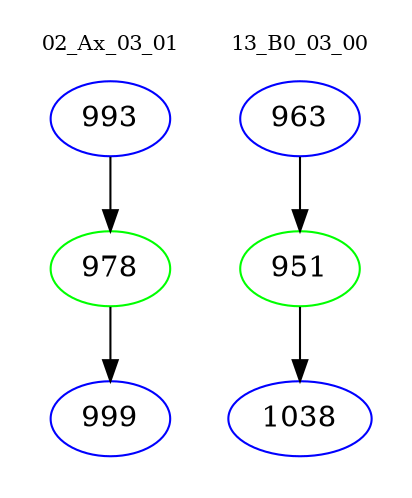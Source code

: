 digraph{
subgraph cluster_0 {
color = white
label = "02_Ax_03_01";
fontsize=10;
T0_993 [label="993", color="blue"]
T0_993 -> T0_978 [color="black"]
T0_978 [label="978", color="green"]
T0_978 -> T0_999 [color="black"]
T0_999 [label="999", color="blue"]
}
subgraph cluster_1 {
color = white
label = "13_B0_03_00";
fontsize=10;
T1_963 [label="963", color="blue"]
T1_963 -> T1_951 [color="black"]
T1_951 [label="951", color="green"]
T1_951 -> T1_1038 [color="black"]
T1_1038 [label="1038", color="blue"]
}
}
